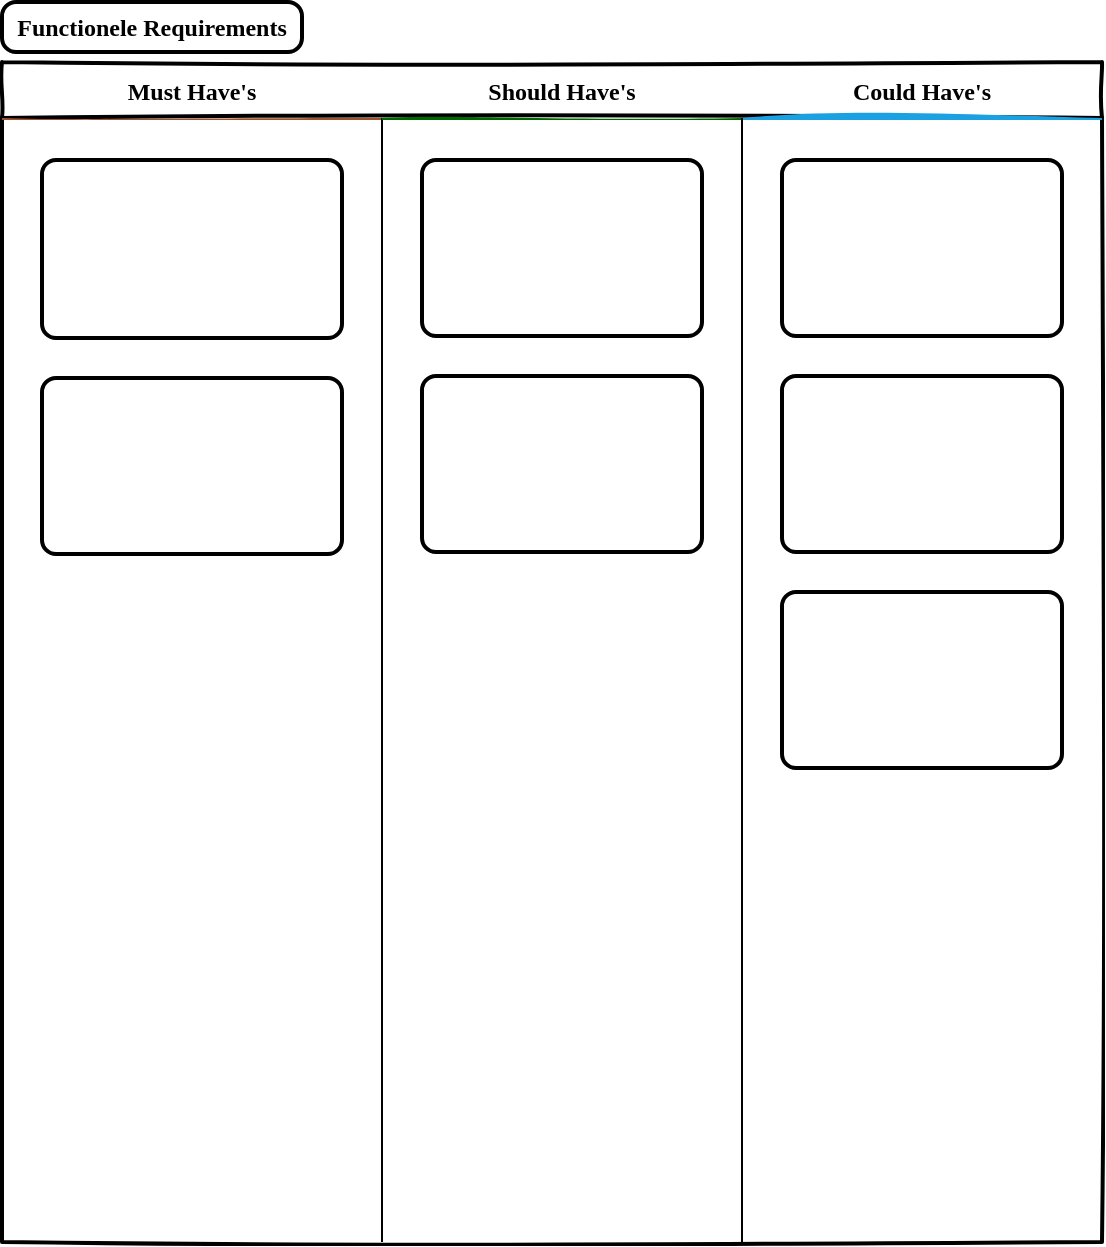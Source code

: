 <mxfile version="15.6.8" type="device"><diagram id="wFE0QG_FPsp0jaGvCLVb" name="Page-1"><mxGraphModel dx="583" dy="623" grid="1" gridSize="10" guides="1" tooltips="1" connect="1" arrows="1" fold="1" page="1" pageScale="1" pageWidth="850" pageHeight="1100" math="0" shadow="0"><root><mxCell id="0"/><mxCell id="1" parent="0"/><mxCell id="_5mSTuPxr-ZiKRkBDSY7-1" value="" style="swimlane;fontStyle=2;childLayout=stackLayout;horizontal=1;startSize=28;horizontalStack=1;resizeParent=1;resizeParentMax=0;resizeLast=0;collapsible=0;marginBottom=0;swimlaneFillColor=none;fontFamily=Permanent Marker;fontSize=16;points=[];verticalAlign=top;stackBorder=0;resizable=1;strokeWidth=2;sketch=1;disableMultiStroke=1;" parent="1" vertex="1"><mxGeometry x="160" y="80" width="550" height="590" as="geometry"/></mxCell><object label="Must Have's" status="New" id="_5mSTuPxr-ZiKRkBDSY7-2"><mxCell style="swimlane;strokeWidth=2;fontFamily=Permanent Marker;html=0;startSize=1;verticalAlign=bottom;spacingBottom=5;points=[];childLayout=stackLayout;stackBorder=20;stackSpacing=20;resizeLast=0;resizeParent=1;horizontalStack=0;collapsible=0;sketch=1;strokeColor=none;fillStyle=solid;fillColor=#A0522D;" parent="_5mSTuPxr-ZiKRkBDSY7-1" vertex="1"><mxGeometry y="28" width="190" height="562" as="geometry"/></mxCell></object><mxCell id="ieqCKO1V9Er-4ujO4_Pb-10" value="" style="endArrow=none;html=1;rounded=0;" edge="1" parent="_5mSTuPxr-ZiKRkBDSY7-2"><mxGeometry width="50" height="50" relative="1" as="geometry"><mxPoint x="190" y="410" as="sourcePoint"/><mxPoint x="190" as="targetPoint"/></mxGeometry></mxCell><mxCell id="ieqCKO1V9Er-4ujO4_Pb-74" value="&lt;p class=&quot;MsoListParagraph&quot; style=&quot;margin-bottom: 0cm ; text-indent: -18.0pt ; line-height: normal ; background: white ; vertical-align: baseline&quot;&gt;&lt;br&gt;&lt;/p&gt;" style="rounded=1;whiteSpace=wrap;html=1;absoluteArcSize=1;arcSize=14;strokeWidth=2;align=center;" vertex="1" parent="_5mSTuPxr-ZiKRkBDSY7-2"><mxGeometry x="20" y="21" width="150" height="89" as="geometry"/></mxCell><mxCell id="ieqCKO1V9Er-4ujO4_Pb-73" value="" style="rounded=1;whiteSpace=wrap;html=1;absoluteArcSize=1;arcSize=14;strokeWidth=2;" vertex="1" parent="_5mSTuPxr-ZiKRkBDSY7-2"><mxGeometry x="20" y="130" width="150" height="88" as="geometry"/></mxCell><object label="Should Have's" status="In progress" id="_5mSTuPxr-ZiKRkBDSY7-6"><mxCell style="swimlane;strokeWidth=2;fontFamily=Permanent Marker;html=0;startSize=1;verticalAlign=bottom;spacingBottom=5;points=[];childLayout=stackLayout;stackBorder=20;stackSpacing=20;resizeLast=0;resizeParent=1;horizontalStack=0;collapsible=0;sketch=1;strokeColor=none;fillStyle=solid;fillColor=#006600;" parent="_5mSTuPxr-ZiKRkBDSY7-1" vertex="1"><mxGeometry x="190" y="28" width="180" height="562" as="geometry"/></mxCell></object><mxCell id="ieqCKO1V9Er-4ujO4_Pb-63" value="" style="rounded=1;whiteSpace=wrap;html=1;absoluteArcSize=1;arcSize=14;strokeWidth=2;" vertex="1" parent="_5mSTuPxr-ZiKRkBDSY7-6"><mxGeometry x="20" y="21" width="140" height="88" as="geometry"/></mxCell><mxCell id="ieqCKO1V9Er-4ujO4_Pb-11" value="" style="endArrow=none;html=1;rounded=0;" edge="1" parent="_5mSTuPxr-ZiKRkBDSY7-6"><mxGeometry width="50" height="50" relative="1" as="geometry"><mxPoint y="562" as="sourcePoint"/><mxPoint y="12" as="targetPoint"/></mxGeometry></mxCell><mxCell id="ieqCKO1V9Er-4ujO4_Pb-70" value="" style="rounded=1;whiteSpace=wrap;html=1;absoluteArcSize=1;arcSize=14;strokeWidth=2;" vertex="1" parent="_5mSTuPxr-ZiKRkBDSY7-6"><mxGeometry x="20" y="129" width="140" height="88" as="geometry"/></mxCell><object label="Could Have's" status="Completed" id="_5mSTuPxr-ZiKRkBDSY7-9"><mxCell style="swimlane;strokeWidth=2;fontFamily=Permanent Marker;html=0;startSize=1;verticalAlign=bottom;spacingBottom=5;points=[];childLayout=stackLayout;stackBorder=20;stackSpacing=20;resizeLast=0;resizeParent=1;horizontalStack=0;collapsible=0;sketch=1;strokeColor=none;fillStyle=solid;fillColor=#1BA1E2;" parent="_5mSTuPxr-ZiKRkBDSY7-1" vertex="1"><mxGeometry x="370" y="28" width="180" height="562" as="geometry"/></mxCell></object><mxCell id="ieqCKO1V9Er-4ujO4_Pb-37" value="" style="endArrow=none;html=1;rounded=0;" edge="1" parent="_5mSTuPxr-ZiKRkBDSY7-9"><mxGeometry width="50" height="50" relative="1" as="geometry"><mxPoint y="562" as="sourcePoint"/><mxPoint as="targetPoint"/></mxGeometry></mxCell><mxCell id="ieqCKO1V9Er-4ujO4_Pb-66" value="" style="rounded=1;whiteSpace=wrap;html=1;absoluteArcSize=1;arcSize=14;strokeWidth=2;" vertex="1" parent="_5mSTuPxr-ZiKRkBDSY7-9"><mxGeometry x="20" y="21" width="140" height="88" as="geometry"/></mxCell><mxCell id="ieqCKO1V9Er-4ujO4_Pb-65" value="" style="rounded=1;whiteSpace=wrap;html=1;absoluteArcSize=1;arcSize=14;strokeWidth=2;" vertex="1" parent="_5mSTuPxr-ZiKRkBDSY7-9"><mxGeometry x="20" y="129" width="140" height="88" as="geometry"/></mxCell><mxCell id="ieqCKO1V9Er-4ujO4_Pb-77" value="" style="rounded=1;whiteSpace=wrap;html=1;absoluteArcSize=1;arcSize=14;strokeWidth=2;" vertex="1" parent="_5mSTuPxr-ZiKRkBDSY7-9"><mxGeometry x="20" y="237" width="140" height="88" as="geometry"/></mxCell><mxCell id="ieqCKO1V9Er-4ujO4_Pb-62" value="&lt;span style=&quot;font-family: &amp;#34;permanent marker&amp;#34; ; font-weight: 700&quot;&gt;Functionele Requirements&lt;/span&gt;" style="rounded=1;whiteSpace=wrap;html=1;absoluteArcSize=1;arcSize=14;strokeWidth=2;" vertex="1" parent="1"><mxGeometry x="160" y="50" width="150" height="25" as="geometry"/></mxCell></root></mxGraphModel></diagram></mxfile>